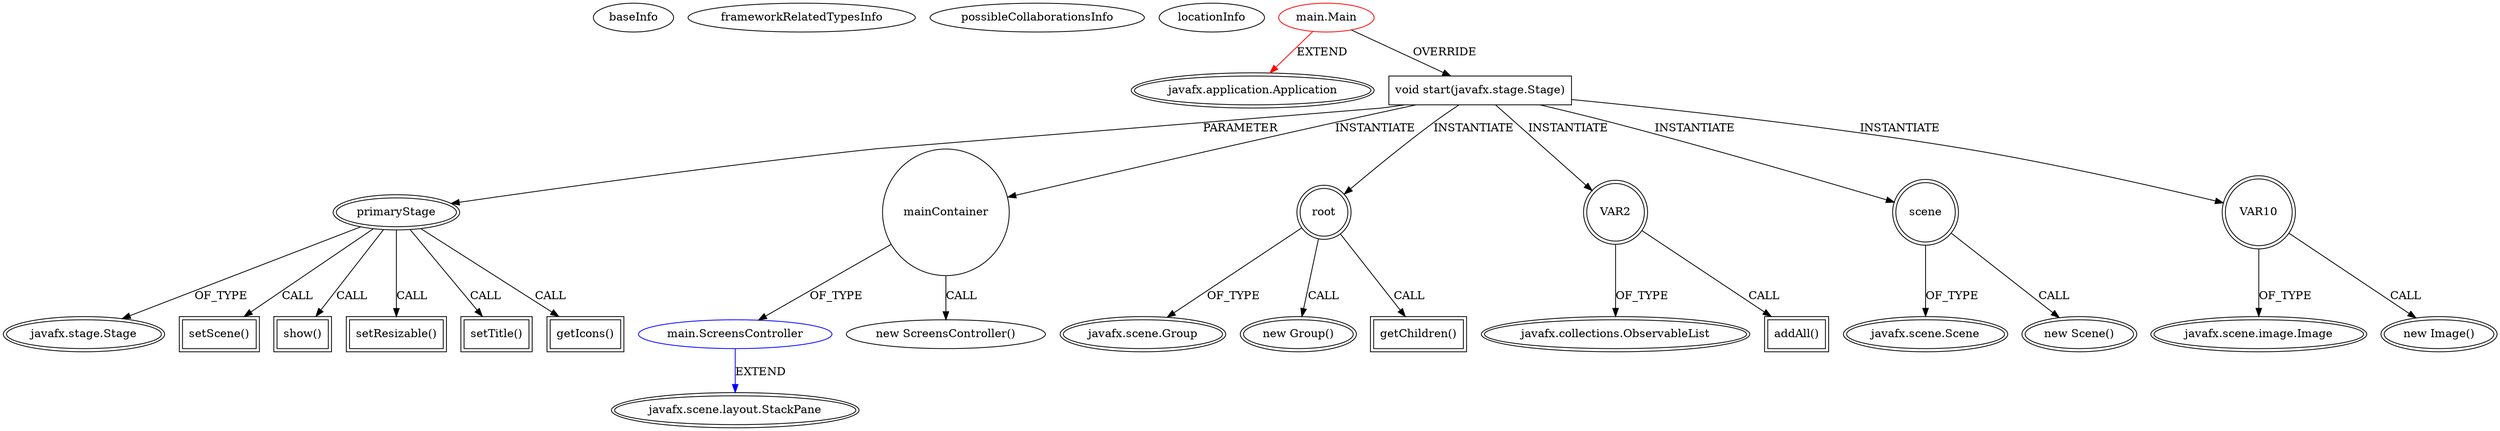 digraph {
baseInfo[graphId=1879,category="extension_graph",isAnonymous=false,possibleRelation=true]
frameworkRelatedTypesInfo[0="javafx.application.Application"]
possibleCollaborationsInfo[0="1879~OVERRIDING_METHOD_DECLARATION-INSTANTIATION-~javafx.application.Application ~javafx.scene.layout.StackPane ~false~false"]
locationInfo[projectName="antoniotorres-CAPOS",filePath="/antoniotorres-CAPOS/CAPOS-master/src/main/Main.java",contextSignature="Main",graphId="1879"]
0[label="main.Main",vertexType="ROOT_CLIENT_CLASS_DECLARATION",isFrameworkType=false,color=red]
1[label="javafx.application.Application",vertexType="FRAMEWORK_CLASS_TYPE",isFrameworkType=true,peripheries=2]
2[label="void start(javafx.stage.Stage)",vertexType="OVERRIDING_METHOD_DECLARATION",isFrameworkType=false,shape=box]
3[label="primaryStage",vertexType="PARAMETER_DECLARATION",isFrameworkType=true,peripheries=2]
4[label="javafx.stage.Stage",vertexType="FRAMEWORK_CLASS_TYPE",isFrameworkType=true,peripheries=2]
6[label="mainContainer",vertexType="VARIABLE_EXPRESION",isFrameworkType=false,shape=circle]
7[label="main.ScreensController",vertexType="REFERENCE_CLIENT_CLASS_DECLARATION",isFrameworkType=false,color=blue]
8[label="javafx.scene.layout.StackPane",vertexType="FRAMEWORK_CLASS_TYPE",isFrameworkType=true,peripheries=2]
5[label="new ScreensController()",vertexType="CONSTRUCTOR_CALL",isFrameworkType=false]
10[label="root",vertexType="VARIABLE_EXPRESION",isFrameworkType=true,peripheries=2,shape=circle]
11[label="javafx.scene.Group",vertexType="FRAMEWORK_CLASS_TYPE",isFrameworkType=true,peripheries=2]
9[label="new Group()",vertexType="CONSTRUCTOR_CALL",isFrameworkType=true,peripheries=2]
12[label="VAR2",vertexType="VARIABLE_EXPRESION",isFrameworkType=true,peripheries=2,shape=circle]
14[label="javafx.collections.ObservableList",vertexType="FRAMEWORK_INTERFACE_TYPE",isFrameworkType=true,peripheries=2]
13[label="addAll()",vertexType="INSIDE_CALL",isFrameworkType=true,peripheries=2,shape=box]
16[label="getChildren()",vertexType="INSIDE_CALL",isFrameworkType=true,peripheries=2,shape=box]
18[label="scene",vertexType="VARIABLE_EXPRESION",isFrameworkType=true,peripheries=2,shape=circle]
19[label="javafx.scene.Scene",vertexType="FRAMEWORK_CLASS_TYPE",isFrameworkType=true,peripheries=2]
17[label="new Scene()",vertexType="CONSTRUCTOR_CALL",isFrameworkType=true,peripheries=2]
21[label="setScene()",vertexType="INSIDE_CALL",isFrameworkType=true,peripheries=2,shape=box]
23[label="show()",vertexType="INSIDE_CALL",isFrameworkType=true,peripheries=2,shape=box]
25[label="setResizable()",vertexType="INSIDE_CALL",isFrameworkType=true,peripheries=2,shape=box]
27[label="setTitle()",vertexType="INSIDE_CALL",isFrameworkType=true,peripheries=2,shape=box]
29[label="getIcons()",vertexType="INSIDE_CALL",isFrameworkType=true,peripheries=2,shape=box]
31[label="VAR10",vertexType="VARIABLE_EXPRESION",isFrameworkType=true,peripheries=2,shape=circle]
32[label="javafx.scene.image.Image",vertexType="FRAMEWORK_CLASS_TYPE",isFrameworkType=true,peripheries=2]
30[label="new Image()",vertexType="CONSTRUCTOR_CALL",isFrameworkType=true,peripheries=2]
0->1[label="EXTEND",color=red]
0->2[label="OVERRIDE"]
3->4[label="OF_TYPE"]
2->3[label="PARAMETER"]
2->6[label="INSTANTIATE"]
7->8[label="EXTEND",color=blue]
6->7[label="OF_TYPE"]
6->5[label="CALL"]
2->10[label="INSTANTIATE"]
10->11[label="OF_TYPE"]
10->9[label="CALL"]
2->12[label="INSTANTIATE"]
12->14[label="OF_TYPE"]
12->13[label="CALL"]
10->16[label="CALL"]
2->18[label="INSTANTIATE"]
18->19[label="OF_TYPE"]
18->17[label="CALL"]
3->21[label="CALL"]
3->23[label="CALL"]
3->25[label="CALL"]
3->27[label="CALL"]
3->29[label="CALL"]
2->31[label="INSTANTIATE"]
31->32[label="OF_TYPE"]
31->30[label="CALL"]
}

